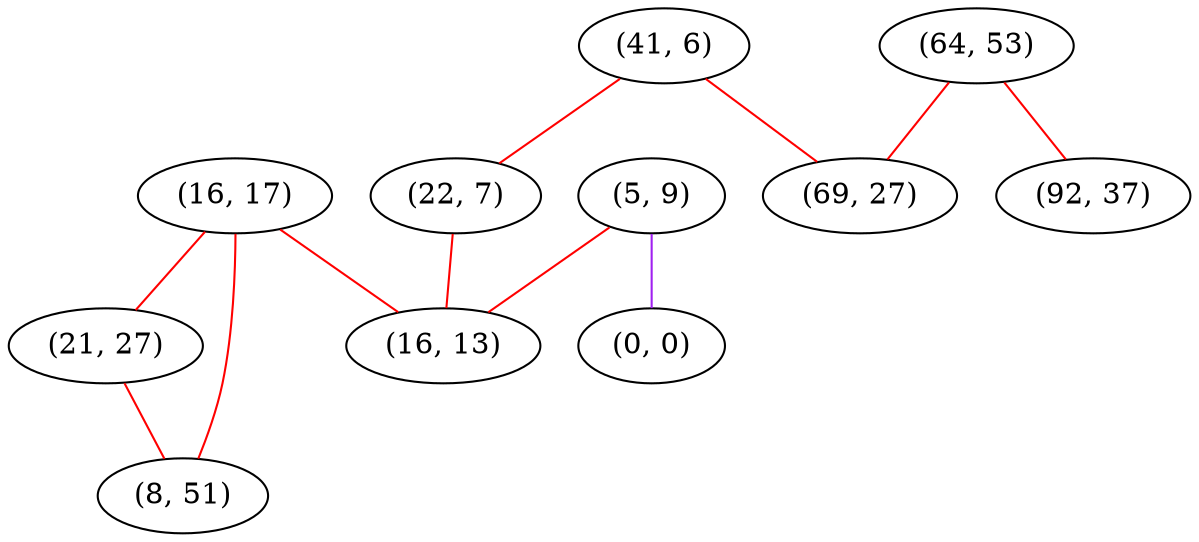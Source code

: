 graph "" {
"(16, 17)";
"(5, 9)";
"(0, 0)";
"(64, 53)";
"(21, 27)";
"(41, 6)";
"(92, 37)";
"(8, 51)";
"(22, 7)";
"(69, 27)";
"(16, 13)";
"(16, 17)" -- "(8, 51)"  [color=red, key=0, weight=1];
"(16, 17)" -- "(16, 13)"  [color=red, key=0, weight=1];
"(16, 17)" -- "(21, 27)"  [color=red, key=0, weight=1];
"(5, 9)" -- "(0, 0)"  [color=purple, key=0, weight=4];
"(5, 9)" -- "(16, 13)"  [color=red, key=0, weight=1];
"(64, 53)" -- "(92, 37)"  [color=red, key=0, weight=1];
"(64, 53)" -- "(69, 27)"  [color=red, key=0, weight=1];
"(21, 27)" -- "(8, 51)"  [color=red, key=0, weight=1];
"(41, 6)" -- "(22, 7)"  [color=red, key=0, weight=1];
"(41, 6)" -- "(69, 27)"  [color=red, key=0, weight=1];
"(22, 7)" -- "(16, 13)"  [color=red, key=0, weight=1];
}
